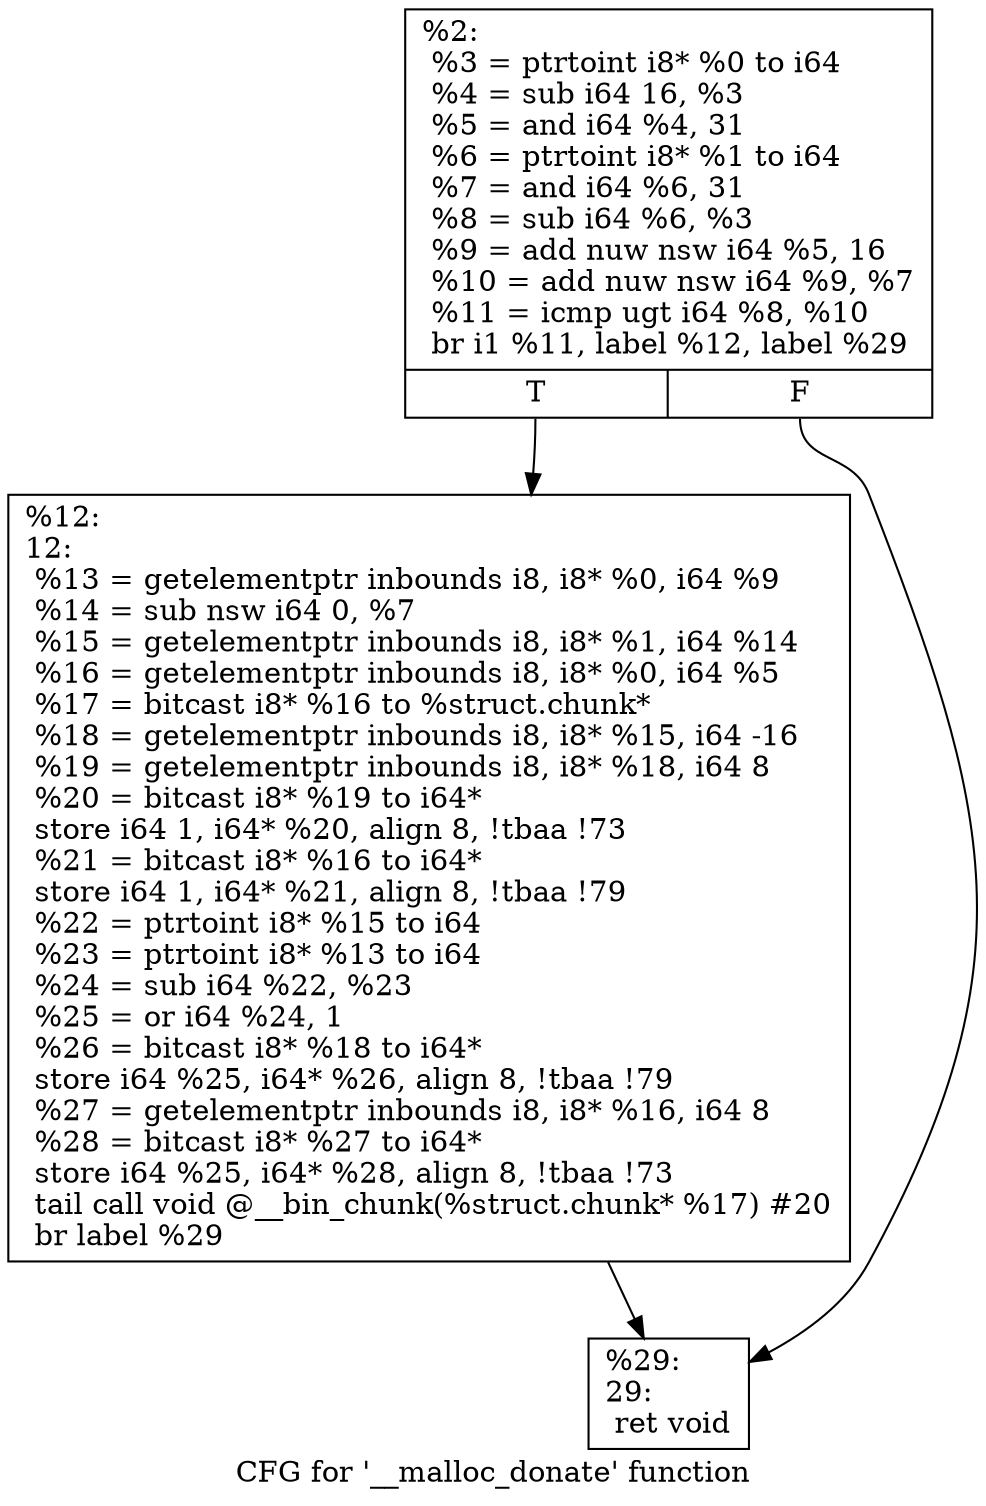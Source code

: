 digraph "CFG for '__malloc_donate' function" {
	label="CFG for '__malloc_donate' function";

	Node0x233e3a0 [shape=record,label="{%2:\l  %3 = ptrtoint i8* %0 to i64\l  %4 = sub i64 16, %3\l  %5 = and i64 %4, 31\l  %6 = ptrtoint i8* %1 to i64\l  %7 = and i64 %6, 31\l  %8 = sub i64 %6, %3\l  %9 = add nuw nsw i64 %5, 16\l  %10 = add nuw nsw i64 %9, %7\l  %11 = icmp ugt i64 %8, %10\l  br i1 %11, label %12, label %29\l|{<s0>T|<s1>F}}"];
	Node0x233e3a0:s0 -> Node0x233e3f0;
	Node0x233e3a0:s1 -> Node0x233f020;
	Node0x233e3f0 [shape=record,label="{%12:\l12:                                               \l  %13 = getelementptr inbounds i8, i8* %0, i64 %9\l  %14 = sub nsw i64 0, %7\l  %15 = getelementptr inbounds i8, i8* %1, i64 %14\l  %16 = getelementptr inbounds i8, i8* %0, i64 %5\l  %17 = bitcast i8* %16 to %struct.chunk*\l  %18 = getelementptr inbounds i8, i8* %15, i64 -16\l  %19 = getelementptr inbounds i8, i8* %18, i64 8\l  %20 = bitcast i8* %19 to i64*\l  store i64 1, i64* %20, align 8, !tbaa !73\l  %21 = bitcast i8* %16 to i64*\l  store i64 1, i64* %21, align 8, !tbaa !79\l  %22 = ptrtoint i8* %15 to i64\l  %23 = ptrtoint i8* %13 to i64\l  %24 = sub i64 %22, %23\l  %25 = or i64 %24, 1\l  %26 = bitcast i8* %18 to i64*\l  store i64 %25, i64* %26, align 8, !tbaa !79\l  %27 = getelementptr inbounds i8, i8* %16, i64 8\l  %28 = bitcast i8* %27 to i64*\l  store i64 %25, i64* %28, align 8, !tbaa !73\l  tail call void @__bin_chunk(%struct.chunk* %17) #20\l  br label %29\l}"];
	Node0x233e3f0 -> Node0x233f020;
	Node0x233f020 [shape=record,label="{%29:\l29:                                               \l  ret void\l}"];
}
